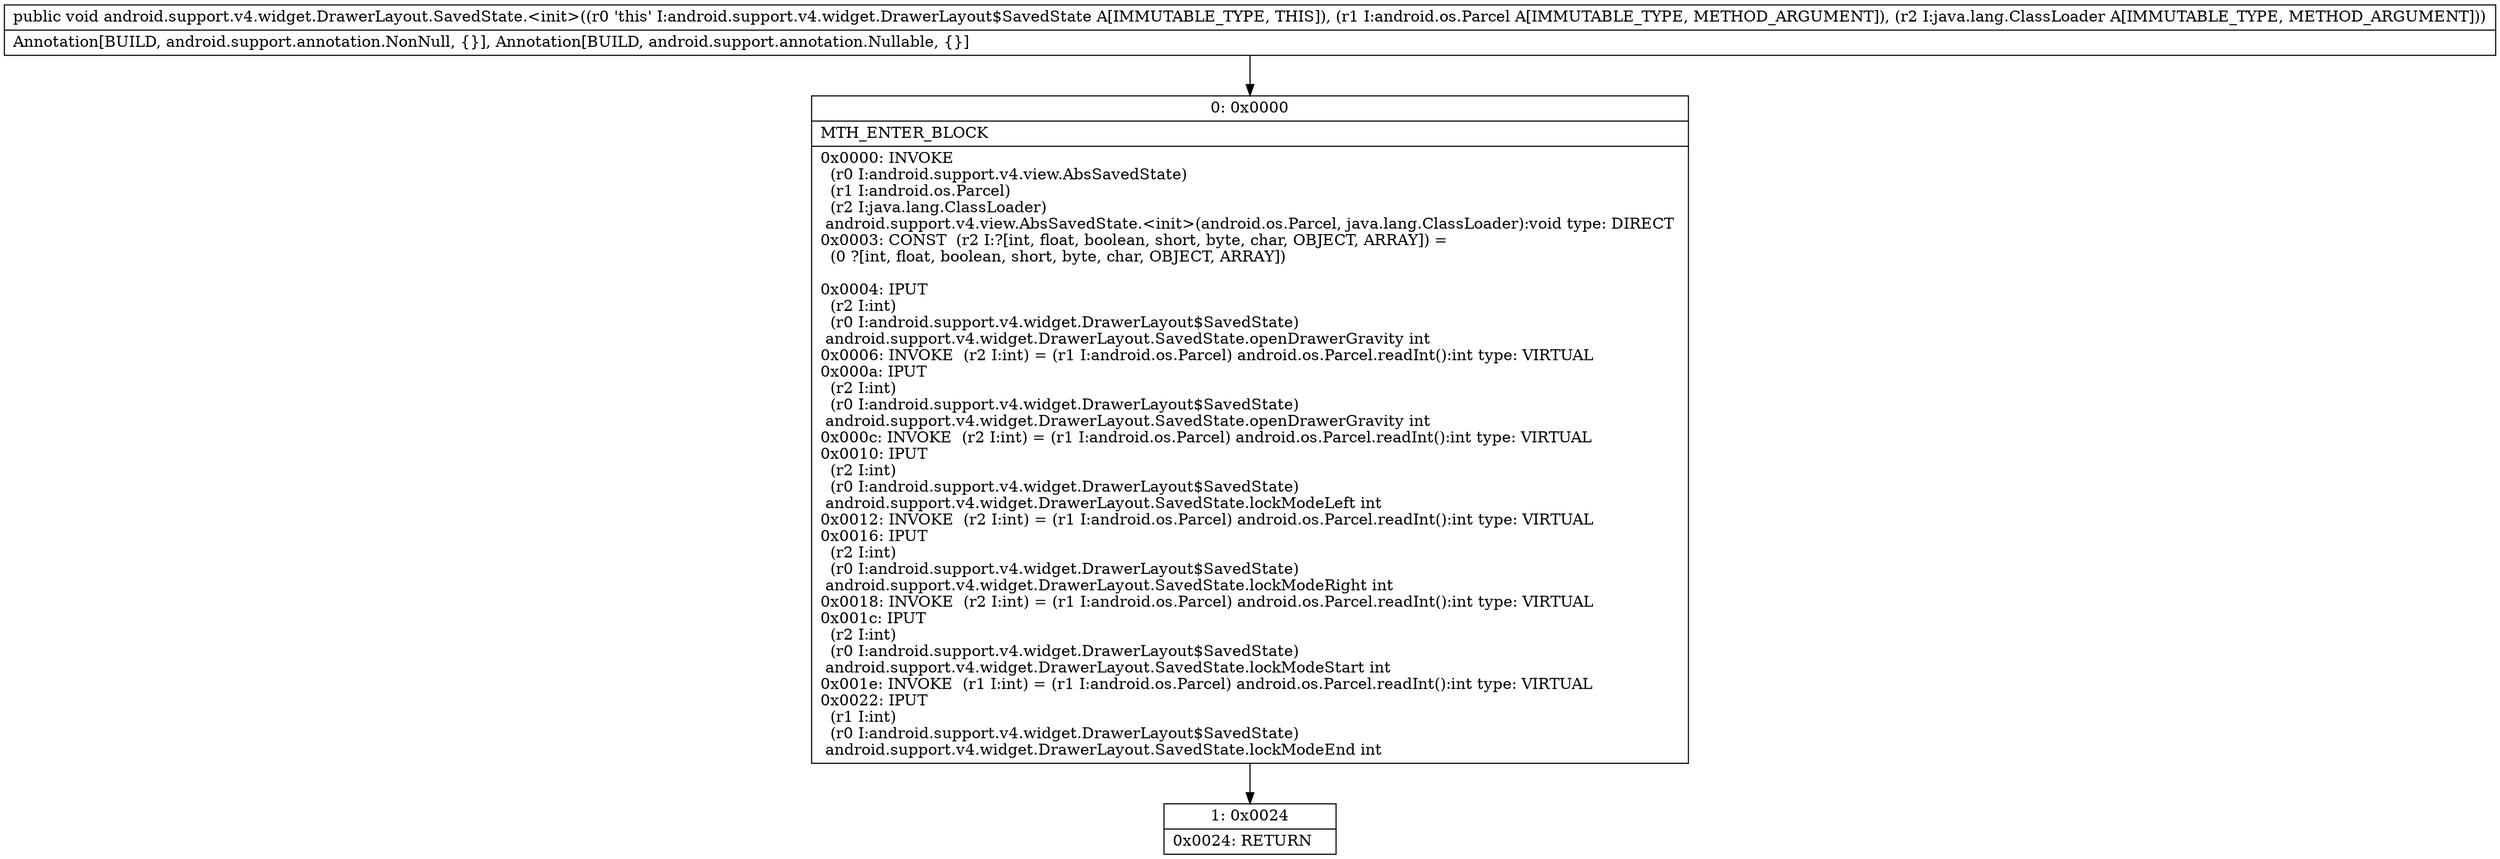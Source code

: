 digraph "CFG forandroid.support.v4.widget.DrawerLayout.SavedState.\<init\>(Landroid\/os\/Parcel;Ljava\/lang\/ClassLoader;)V" {
Node_0 [shape=record,label="{0\:\ 0x0000|MTH_ENTER_BLOCK\l|0x0000: INVOKE  \l  (r0 I:android.support.v4.view.AbsSavedState)\l  (r1 I:android.os.Parcel)\l  (r2 I:java.lang.ClassLoader)\l android.support.v4.view.AbsSavedState.\<init\>(android.os.Parcel, java.lang.ClassLoader):void type: DIRECT \l0x0003: CONST  (r2 I:?[int, float, boolean, short, byte, char, OBJECT, ARRAY]) = \l  (0 ?[int, float, boolean, short, byte, char, OBJECT, ARRAY])\l \l0x0004: IPUT  \l  (r2 I:int)\l  (r0 I:android.support.v4.widget.DrawerLayout$SavedState)\l android.support.v4.widget.DrawerLayout.SavedState.openDrawerGravity int \l0x0006: INVOKE  (r2 I:int) = (r1 I:android.os.Parcel) android.os.Parcel.readInt():int type: VIRTUAL \l0x000a: IPUT  \l  (r2 I:int)\l  (r0 I:android.support.v4.widget.DrawerLayout$SavedState)\l android.support.v4.widget.DrawerLayout.SavedState.openDrawerGravity int \l0x000c: INVOKE  (r2 I:int) = (r1 I:android.os.Parcel) android.os.Parcel.readInt():int type: VIRTUAL \l0x0010: IPUT  \l  (r2 I:int)\l  (r0 I:android.support.v4.widget.DrawerLayout$SavedState)\l android.support.v4.widget.DrawerLayout.SavedState.lockModeLeft int \l0x0012: INVOKE  (r2 I:int) = (r1 I:android.os.Parcel) android.os.Parcel.readInt():int type: VIRTUAL \l0x0016: IPUT  \l  (r2 I:int)\l  (r0 I:android.support.v4.widget.DrawerLayout$SavedState)\l android.support.v4.widget.DrawerLayout.SavedState.lockModeRight int \l0x0018: INVOKE  (r2 I:int) = (r1 I:android.os.Parcel) android.os.Parcel.readInt():int type: VIRTUAL \l0x001c: IPUT  \l  (r2 I:int)\l  (r0 I:android.support.v4.widget.DrawerLayout$SavedState)\l android.support.v4.widget.DrawerLayout.SavedState.lockModeStart int \l0x001e: INVOKE  (r1 I:int) = (r1 I:android.os.Parcel) android.os.Parcel.readInt():int type: VIRTUAL \l0x0022: IPUT  \l  (r1 I:int)\l  (r0 I:android.support.v4.widget.DrawerLayout$SavedState)\l android.support.v4.widget.DrawerLayout.SavedState.lockModeEnd int \l}"];
Node_1 [shape=record,label="{1\:\ 0x0024|0x0024: RETURN   \l}"];
MethodNode[shape=record,label="{public void android.support.v4.widget.DrawerLayout.SavedState.\<init\>((r0 'this' I:android.support.v4.widget.DrawerLayout$SavedState A[IMMUTABLE_TYPE, THIS]), (r1 I:android.os.Parcel A[IMMUTABLE_TYPE, METHOD_ARGUMENT]), (r2 I:java.lang.ClassLoader A[IMMUTABLE_TYPE, METHOD_ARGUMENT]))  | Annotation[BUILD, android.support.annotation.NonNull, \{\}], Annotation[BUILD, android.support.annotation.Nullable, \{\}]\l}"];
MethodNode -> Node_0;
Node_0 -> Node_1;
}


